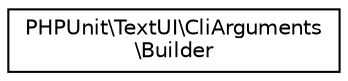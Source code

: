 digraph "Graphical Class Hierarchy"
{
  edge [fontname="Helvetica",fontsize="10",labelfontname="Helvetica",labelfontsize="10"];
  node [fontname="Helvetica",fontsize="10",shape=record];
  rankdir="LR";
  Node0 [label="PHPUnit\\TextUI\\CliArguments\l\\Builder",height=0.2,width=0.4,color="black", fillcolor="white", style="filled",URL="$classPHPUnit_1_1TextUI_1_1CliArguments_1_1Builder.html"];
}
